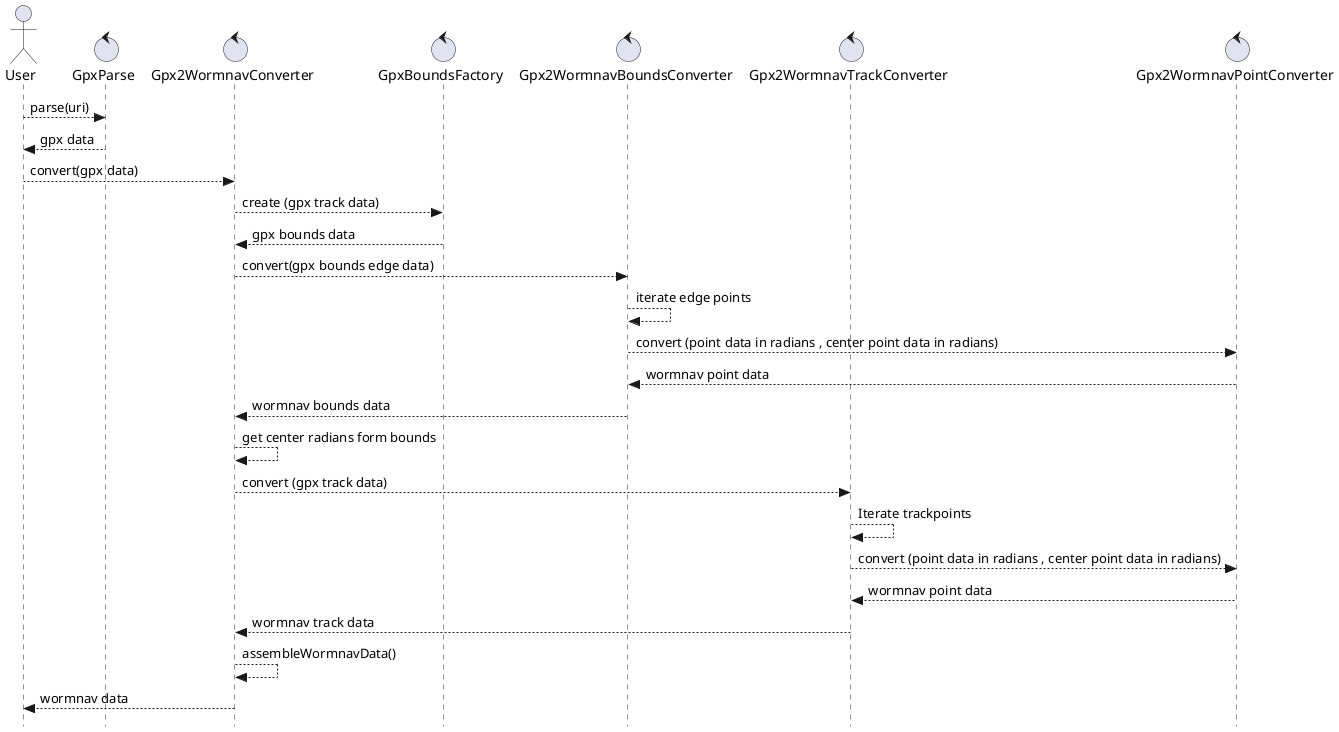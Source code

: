@startuml

skinparam style strictuml

actor User
control GpxParse
control Gpx2WormnavConverter
control GpxBoundsFactory
control Gpx2WormnavBoundsConverter
control Gpx2WormnavTrackConverter
control Gpx2WormnavPointConverter

User --> GpxParse : parse(uri)
GpxParse --> User : gpx data
User --> Gpx2WormnavConverter : convert(gpx data)

Gpx2WormnavConverter --> GpxBoundsFactory : create (gpx track data)
GpxBoundsFactory --> Gpx2WormnavConverter : gpx bounds data

Gpx2WormnavConverter --> Gpx2WormnavBoundsConverter : convert(gpx bounds edge data)
Gpx2WormnavBoundsConverter --> Gpx2WormnavBoundsConverter : iterate edge points
Gpx2WormnavBoundsConverter --> Gpx2WormnavPointConverter : convert (point data in radians , center point data in radians)
Gpx2WormnavPointConverter --> Gpx2WormnavBoundsConverter : wormnav point data
Gpx2WormnavBoundsConverter --> Gpx2WormnavConverter : wormnav bounds data

Gpx2WormnavConverter --> Gpx2WormnavConverter : get center radians form bounds

Gpx2WormnavConverter --> Gpx2WormnavTrackConverter : convert (gpx track data)
Gpx2WormnavTrackConverter --> Gpx2WormnavTrackConverter : Iterate trackpoints
Gpx2WormnavTrackConverter --> Gpx2WormnavPointConverter : convert (point data in radians , center point data in radians)
Gpx2WormnavPointConverter --> Gpx2WormnavTrackConverter : wormnav point data
Gpx2WormnavTrackConverter --> Gpx2WormnavConverter : wormnav track data

Gpx2WormnavConverter --> Gpx2WormnavConverter : assembleWormnavData()
Gpx2WormnavConverter --> User : wormnav data

@enduml
